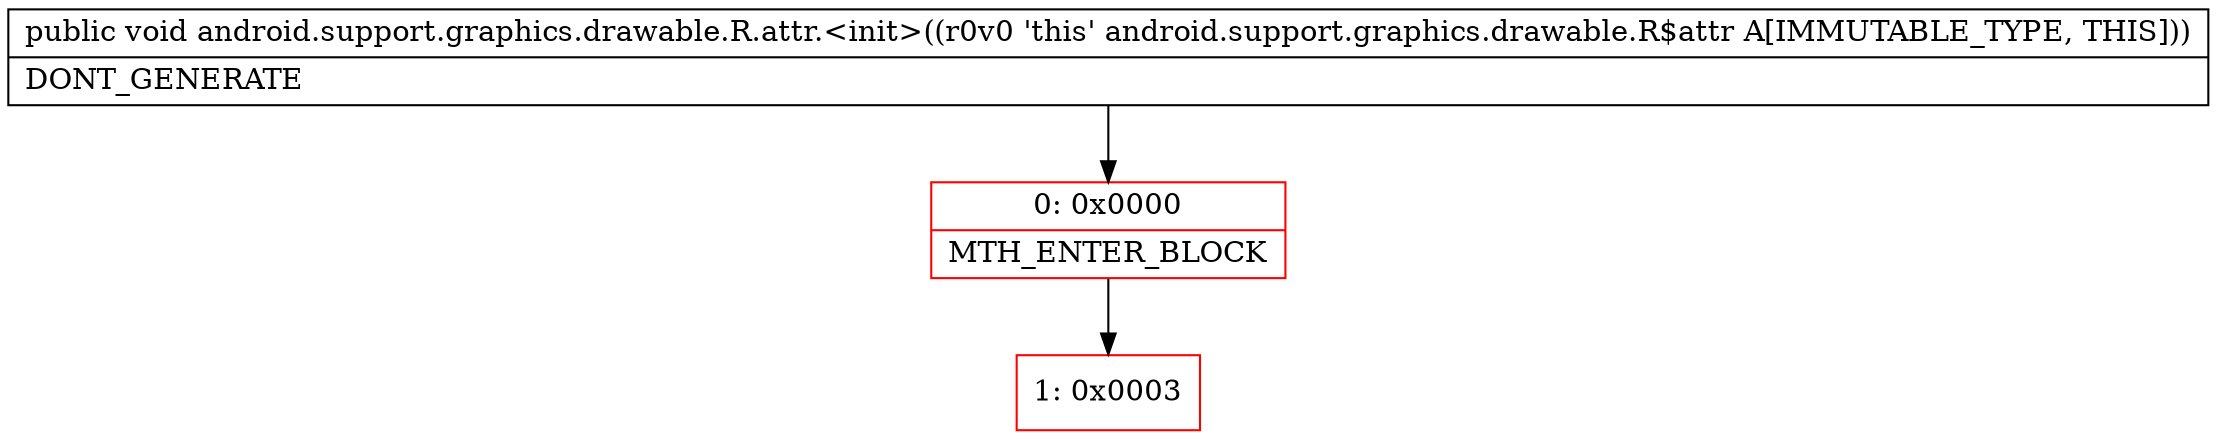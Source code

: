 digraph "CFG forandroid.support.graphics.drawable.R.attr.\<init\>()V" {
subgraph cluster_Region_528628355 {
label = "R(0)";
node [shape=record,color=blue];
}
Node_0 [shape=record,color=red,label="{0\:\ 0x0000|MTH_ENTER_BLOCK\l}"];
Node_1 [shape=record,color=red,label="{1\:\ 0x0003}"];
MethodNode[shape=record,label="{public void android.support.graphics.drawable.R.attr.\<init\>((r0v0 'this' android.support.graphics.drawable.R$attr A[IMMUTABLE_TYPE, THIS]))  | DONT_GENERATE\l}"];
MethodNode -> Node_0;
Node_0 -> Node_1;
}

